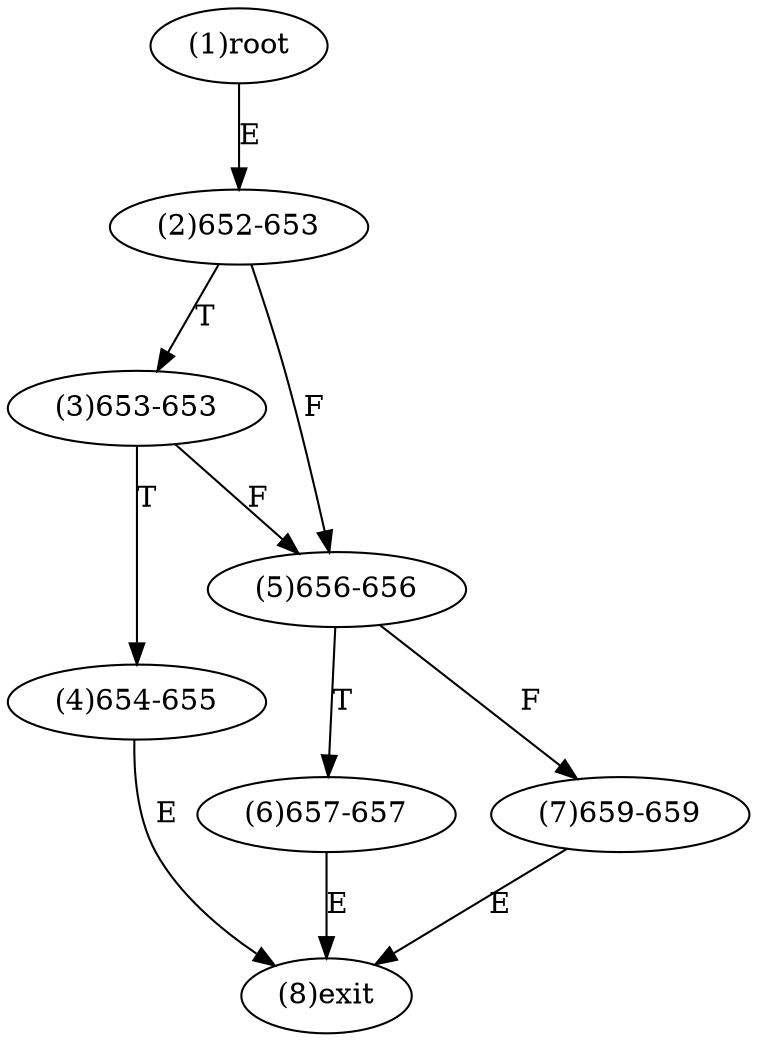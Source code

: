 digraph "" { 
1[ label="(1)root"];
2[ label="(2)652-653"];
3[ label="(3)653-653"];
4[ label="(4)654-655"];
5[ label="(5)656-656"];
6[ label="(6)657-657"];
7[ label="(7)659-659"];
8[ label="(8)exit"];
1->2[ label="E"];
2->5[ label="F"];
2->3[ label="T"];
3->5[ label="F"];
3->4[ label="T"];
4->8[ label="E"];
5->7[ label="F"];
5->6[ label="T"];
6->8[ label="E"];
7->8[ label="E"];
}